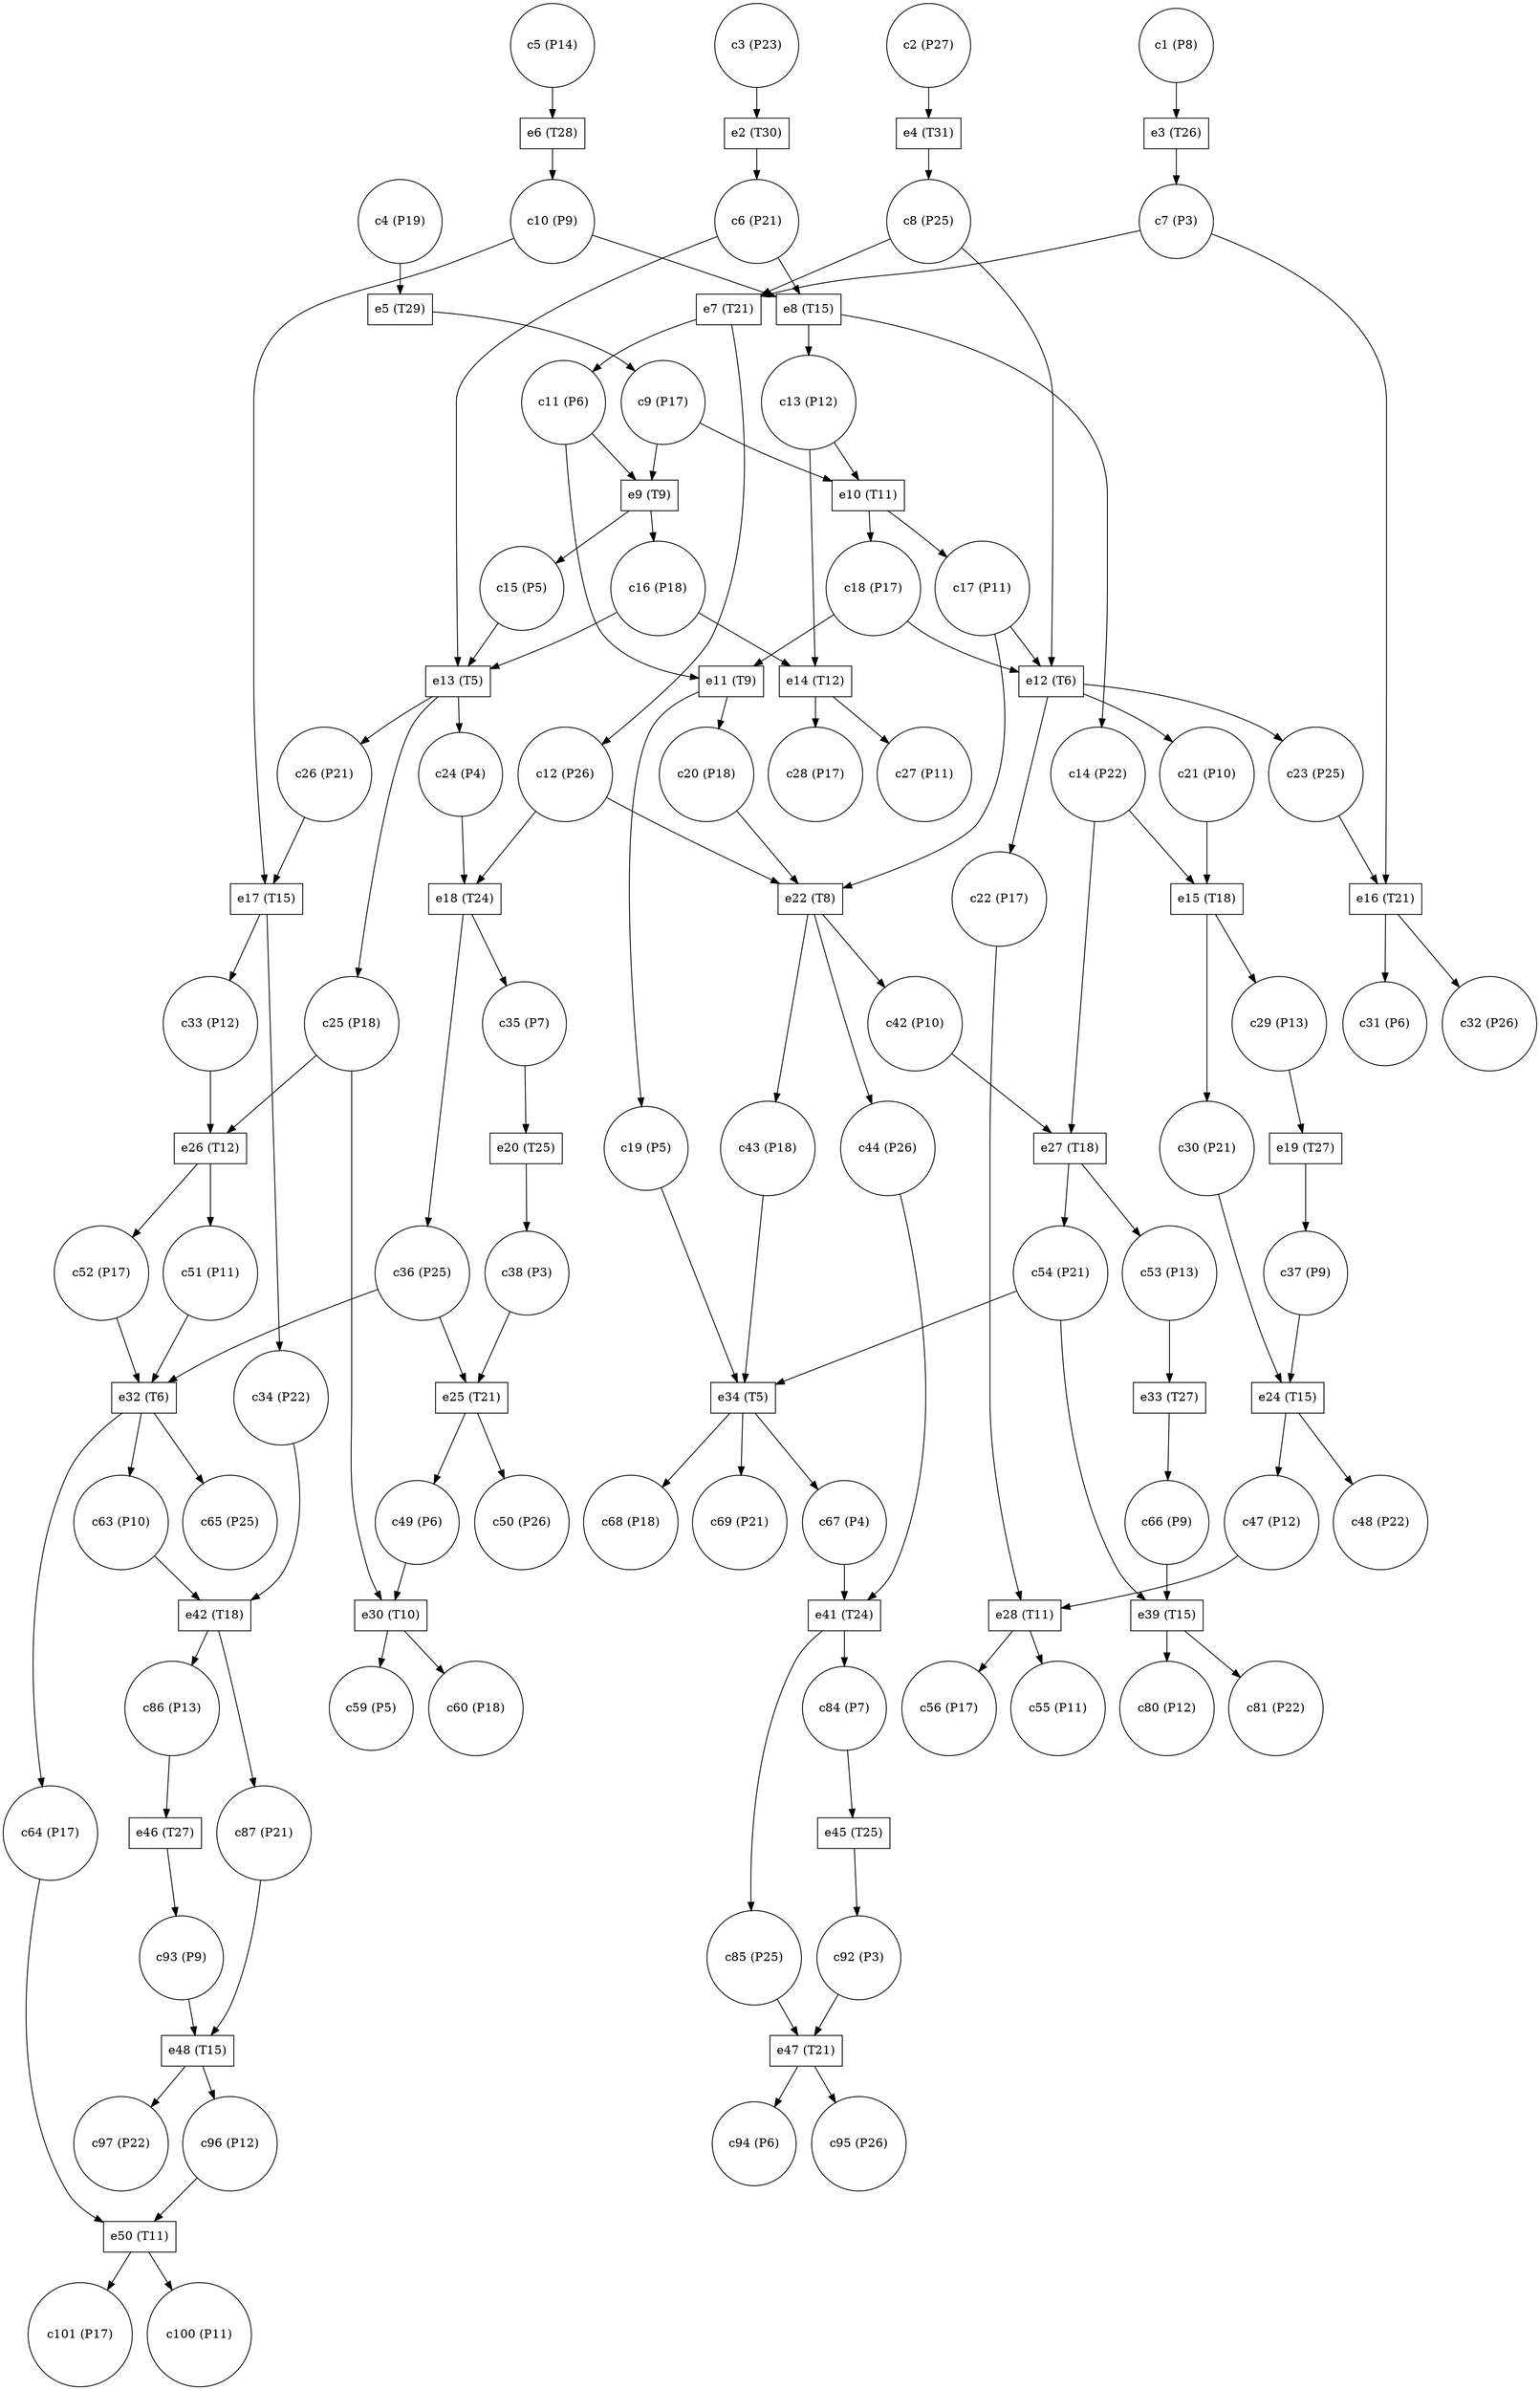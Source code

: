 digraph PetriNet {
// Places
p19 [shape=circle label="c19 (P5)"];
p6 [shape=circle label="c6 (P21)"];
p30 [shape=circle label="c30 (P21)"];
p37 [shape=circle label="c37 (P9)"];
p4 [shape=circle label="c4 (P19)"];
p36 [shape=circle label="c36 (P25)"];
p13 [shape=circle label="c13 (P12)"];
p94 [shape=circle label="c94 (P6)"];
p23 [shape=circle label="c23 (P25)"];
p9 [shape=circle label="c9 (P17)"];
p15 [shape=circle label="c15 (P5)"];
p27 [shape=circle label="c27 (P11)"];
p48 [shape=circle label="c48 (P22)"];
p28 [shape=circle label="c28 (P17)"];
p22 [shape=circle label="c22 (P17)"];
p80 [shape=circle label="c80 (P12)"];
p32 [shape=circle label="c32 (P26)"];
p44 [shape=circle label="c44 (P26)"];
p12 [shape=circle label="c12 (P26)"];
p31 [shape=circle label="c31 (P6)"];
p97 [shape=circle label="c97 (P22)"];
p17 [shape=circle label="c17 (P11)"];
p101 [shape=circle label="c101 (P17)"];
p24 [shape=circle label="c24 (P4)"];
p10 [shape=circle label="c10 (P9)"];
p68 [shape=circle label="c68 (P18)"];
p95 [shape=circle label="c95 (P26)"];
p18 [shape=circle label="c18 (P17)"];
p63 [shape=circle label="c63 (P10)"];
p25 [shape=circle label="c25 (P18)"];
p59 [shape=circle label="c59 (P5)"];
p47 [shape=circle label="c47 (P12)"];
p96 [shape=circle label="c96 (P12)"];
p84 [shape=circle label="c84 (P7)"];
p51 [shape=circle label="c51 (P11)"];
p87 [shape=circle label="c87 (P21)"];
p54 [shape=circle label="c54 (P21)"];
p100 [shape=circle label="c100 (P11)"];
p42 [shape=circle label="c42 (P10)"];
p16 [shape=circle label="c16 (P18)"];
p34 [shape=circle label="c34 (P22)"];
p56 [shape=circle label="c56 (P17)"];
p21 [shape=circle label="c21 (P10)"];
p3 [shape=circle label="c3 (P23)"];
p20 [shape=circle label="c20 (P18)"];
p66 [shape=circle label="c66 (P9)"];
p2 [shape=circle label="c2 (P27)"];
p8 [shape=circle label="c8 (P25)"];
p43 [shape=circle label="c43 (P18)"];
p14 [shape=circle label="c14 (P22)"];
p64 [shape=circle label="c64 (P17)"];
p85 [shape=circle label="c85 (P25)"];
p1 [shape=circle label="c1 (P8)"];
p38 [shape=circle label="c38 (P3)"];
p92 [shape=circle label="c92 (P3)"];
p60 [shape=circle label="c60 (P18)"];
p35 [shape=circle label="c35 (P7)"];
p55 [shape=circle label="c55 (P11)"];
p29 [shape=circle label="c29 (P13)"];
p49 [shape=circle label="c49 (P6)"];
p11 [shape=circle label="c11 (P6)"];
p67 [shape=circle label="c67 (P4)"];
p33 [shape=circle label="c33 (P12)"];
p50 [shape=circle label="c50 (P26)"];
p5 [shape=circle label="c5 (P14)"];
p52 [shape=circle label="c52 (P17)"];
p65 [shape=circle label="c65 (P25)"];
p53 [shape=circle label="c53 (P13)"];
p93 [shape=circle label="c93 (P9)"];
p26 [shape=circle label="c26 (P21)"];
p86 [shape=circle label="c86 (P13)"];
p69 [shape=circle label="c69 (P21)"];
p7 [shape=circle label="c7 (P3)"];
p81 [shape=circle label="c81 (P22)"];
// Transitions
t45 [shape=box label="e45 (T25)"];
t41 [shape=box label="e41 (T24)"];
t8 [shape=box label="e8 (T15)"];
t10 [shape=box label="e10 (T11)"];
t34 [shape=box label="e34 (T5)"];
t3 [shape=box label="e3 (T26)"];
t46 [shape=box label="e46 (T27)"];
t5 [shape=box label="e5 (T29)"];
t28 [shape=box label="e28 (T11)"];
t13 [shape=box label="e13 (T5)"];
t25 [shape=box label="e25 (T21)"];
t39 [shape=box label="e39 (T15)"];
t24 [shape=box label="e24 (T15)"];
t27 [shape=box label="e27 (T18)"];
t15 [shape=box label="e15 (T18)"];
t11 [shape=box label="e11 (T9)"];
t12 [shape=box label="e12 (T6)"];
t50 [shape=box label="e50 (T11)"];
t47 [shape=box label="e47 (T21)"];
t32 [shape=box label="e32 (T6)"];
t2 [shape=box label="e2 (T30)"];
t14 [shape=box label="e14 (T12)"];
t17 [shape=box label="e17 (T15)"];
t9 [shape=box label="e9 (T9)"];
t33 [shape=box label="e33 (T27)"];
t22 [shape=box label="e22 (T8)"];
t7 [shape=box label="e7 (T21)"];
t4 [shape=box label="e4 (T31)"];
t20 [shape=box label="e20 (T25)"];
t6 [shape=box label="e6 (T28)"];
t16 [shape=box label="e16 (T21)"];
t48 [shape=box label="e48 (T15)"];
t18 [shape=box label="e18 (T24)"];
t26 [shape=box label="e26 (T12)"];
t30 [shape=box label="e30 (T10)"];
t19 [shape=box label="e19 (T27)"];
t42 [shape=box label="e42 (T18)"];
// Edges
p19 -> t34;
p6 -> t8;
p6 -> t13;
p30 -> t24;
p37 -> t24;
p4 -> t5;
p36 -> t25;
p36 -> t32;
p13 -> t10;
p13 -> t14;
p23 -> t16;
p9 -> t10;
p9 -> t9;
p15 -> t13;
p22 -> t28;
p44 -> t41;
p12 -> t18;
p12 -> t22;
p17 -> t12;
p17 -> t22;
p24 -> t18;
p10 -> t8;
p10 -> t17;
p18 -> t12;
p18 -> t11;
p63 -> t42;
p25 -> t26;
p25 -> t30;
p47 -> t28;
p96 -> t50;
p84 -> t45;
p51 -> t32;
p87 -> t48;
p54 -> t34;
p54 -> t39;
p42 -> t27;
p16 -> t13;
p16 -> t14;
p34 -> t42;
p21 -> t15;
p3 -> t2;
p20 -> t22;
p66 -> t39;
p2 -> t4;
p8 -> t7;
p8 -> t12;
p43 -> t34;
p14 -> t15;
p14 -> t27;
p64 -> t50;
p85 -> t47;
p1 -> t3;
p38 -> t25;
p92 -> t47;
p35 -> t20;
p29 -> t19;
p49 -> t30;
p11 -> t9;
p11 -> t11;
p67 -> t41;
p33 -> t26;
p5 -> t6;
p52 -> t32;
p53 -> t33;
p93 -> t48;
p26 -> t17;
p86 -> t46;
p7 -> t7;
p7 -> t16;
t45 -> p92;
t41 -> p84;
t41 -> p85;
t8 -> p13;
t8 -> p14;
t10 -> p17;
t10 -> p18;
t34 -> p67;
t34 -> p68;
t34 -> p69;
t3 -> p7;
t46 -> p93;
t5 -> p9;
t28 -> p55;
t28 -> p56;
t13 -> p24;
t13 -> p25;
t13 -> p26;
t25 -> p49;
t25 -> p50;
t39 -> p80;
t39 -> p81;
t24 -> p47;
t24 -> p48;
t27 -> p53;
t27 -> p54;
t15 -> p29;
t15 -> p30;
t11 -> p19;
t11 -> p20;
t12 -> p21;
t12 -> p22;
t12 -> p23;
t50 -> p100;
t50 -> p101;
t47 -> p94;
t47 -> p95;
t32 -> p63;
t32 -> p64;
t32 -> p65;
t2 -> p6;
t14 -> p27;
t14 -> p28;
t17 -> p33;
t17 -> p34;
t9 -> p15;
t9 -> p16;
t33 -> p66;
t22 -> p42;
t22 -> p43;
t22 -> p44;
t7 -> p11;
t7 -> p12;
t4 -> p8;
t20 -> p38;
t6 -> p10;
t16 -> p31;
t16 -> p32;
t48 -> p96;
t48 -> p97;
t18 -> p35;
t18 -> p36;
t26 -> p51;
t26 -> p52;
t30 -> p59;
t30 -> p60;
t19 -> p37;
t42 -> p86;
t42 -> p87;
}
